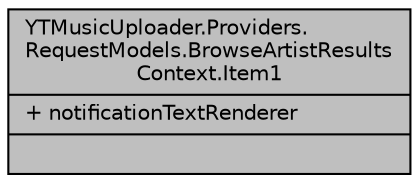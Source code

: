 digraph "YTMusicUploader.Providers.RequestModels.BrowseArtistResultsContext.Item1"
{
 // LATEX_PDF_SIZE
  edge [fontname="Helvetica",fontsize="10",labelfontname="Helvetica",labelfontsize="10"];
  node [fontname="Helvetica",fontsize="10",shape=record];
  Node1 [label="{YTMusicUploader.Providers.\lRequestModels.BrowseArtistResults\lContext.Item1\n|+ notificationTextRenderer\l|}",height=0.2,width=0.4,color="black", fillcolor="grey75", style="filled", fontcolor="black",tooltip=" "];
}
